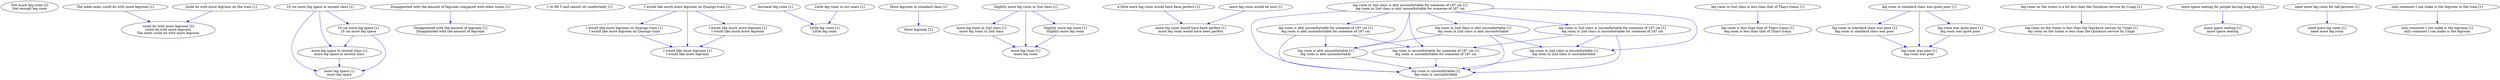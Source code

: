 digraph collapsedGraph {
"Not much leg room [2]\nNot enough leg room""could do with more legroom [2]\ncould do with more legroom\nThe seats could do with more legroom""10 cm more leg space in second class [1]""more leg space in second class [1]\nmore leg space in second class""more leg space [1]\nmore leg space""10 cm more leg space [1]\n10 cm more leg space""Disappointed with the amount of legroom compared with other trains [1]""Disappointed with the amount of legroom [1]\nDisappointed with the amount of legroom""I 'm 6ft 5 and cannot sit comfortably [1]""I would like much more legroom on Quasigo train [1]""I would like more legroom on Quasigo train [1]\nI would like more legroom on Quasigo train""I would like more legroom [1]\nI would like more legroom""I would like much more legroom [1]\nI would like much more legroom""Increase leg room [1]""Little leg room in our seats [1]""Little leg room [1]\nLittle leg room""More legroom [1]""More legroom in standard class [1]""Slightly more leg room in 2nd class [1]""more leg room in 2nd class [1]\nmore leg room in 2nd class""more leg room [1]\nmore leg room""Slightly more leg room [1]\nSlightly more leg room""The table seats could do with more legroom [1]""a little more leg room would have been perfect [1]""more leg room would have been perfect [1]\nmore leg room would have been perfect""could do with more legroom on the train [1]""leg room in 2nd class is abit uncomfortable for someone of 187 cm [1]\nleg room in 2nd class is abit uncomfortable for someone of 187 cm""leg room is abit uncomfortable for someone of 187 cm [1]\nleg room is abit uncomfortable for someone of 187 cm""leg room is abit uncomfortable [1]\nleg room is abit uncomfortable""leg room is uncomfortable [1]\nleg room is uncomfortable""leg room is uncomfortable for someone of 187 cm [1]\nleg room is uncomfortable for someone of 187 cm""leg room in 2nd class is abit uncomfortable [1]\nleg room in 2nd class is abit uncomfortable""leg room in 2nd class is uncomfortable [1]\nleg room in 2nd class is uncomfortable""leg room in 2nd class is uncomfortable for someone of 187 cm [1]\nleg room in 2nd class is uncomfortable for someone of 187 cm""leg room in 2nd class is less than that of Thays trains [1]""leg room is less than that of Thays trains [1]\nleg room is less than that of Thays trains""leg room in standard class was quite poor [1]""leg room in standard class was poor [1]\nleg room in standard class was poor""leg room was poor [1]\nleg room was poor""leg room was quite poor [1]\nleg room was quite poor""leg room on the trains is a lot less than the Quicksun service by Unigo [1]""leg room on the trains is less than the Quicksun service by Unigo [1]\nleg room on the trains is less than the Quicksun service by Unigo""more leg room would be nice [1]""more space seating for people having long legs [1]""more space seating [1]\nmore space seating""need more leg room for tall persons [1]""need more leg room [1]\nneed more leg room""only comment I can make is the legroom in the train [1]""only comment I can make is the legroom [1]\nonly comment I can make is the legroom""10 cm more leg space [1]\n10 cm more leg space" -> "more leg space in second class [1]\nmore leg space in second class" [color=blue]
"could do with more legroom on the train [1]" -> "could do with more legroom [2]\ncould do with more legroom\nThe seats could do with more legroom" [color=blue]
"The table seats could do with more legroom [1]" -> "could do with more legroom [2]\ncould do with more legroom\nThe seats could do with more legroom" [color=blue]
"Increase leg room [1]" -> "Little leg room [1]\nLittle leg room" [color=blue]
"more leg room would be nice [1]" -> "more leg room would have been perfect [1]\nmore leg room would have been perfect" [color=blue]
"10 cm more leg space in second class [1]" -> "more leg space in second class [1]\nmore leg space in second class" [color=blue]
"more leg space in second class [1]\nmore leg space in second class" -> "more leg space [1]\nmore leg space" [color=blue]
"10 cm more leg space in second class [1]" -> "10 cm more leg space [1]\n10 cm more leg space" [color=blue]
"10 cm more leg space [1]\n10 cm more leg space" -> "more leg space [1]\nmore leg space" [color=blue]
"10 cm more leg space in second class [1]" -> "more leg space [1]\nmore leg space" [color=blue]
"Disappointed with the amount of legroom compared with other trains [1]" -> "Disappointed with the amount of legroom [1]\nDisappointed with the amount of legroom" [color=blue]
"I would like much more legroom on Quasigo train [1]" -> "I would like more legroom on Quasigo train [1]\nI would like more legroom on Quasigo train" [color=blue]
"I would like more legroom on Quasigo train [1]\nI would like more legroom on Quasigo train" -> "I would like more legroom [1]\nI would like more legroom" [color=blue]
"I would like much more legroom on Quasigo train [1]" -> "I would like much more legroom [1]\nI would like much more legroom" [color=blue]
"I would like much more legroom [1]\nI would like much more legroom" -> "I would like more legroom [1]\nI would like more legroom" [color=blue]
"I would like much more legroom on Quasigo train [1]" -> "I would like more legroom [1]\nI would like more legroom" [color=blue]
"Little leg room in our seats [1]" -> "Little leg room [1]\nLittle leg room" [color=blue]
"More legroom in standard class [1]" -> "More legroom [1]" [color=blue]
"Slightly more leg room in 2nd class [1]" -> "more leg room in 2nd class [1]\nmore leg room in 2nd class" [color=blue]
"more leg room in 2nd class [1]\nmore leg room in 2nd class" -> "more leg room [1]\nmore leg room" [color=blue]
"Slightly more leg room in 2nd class [1]" -> "Slightly more leg room [1]\nSlightly more leg room" [color=blue]
"Slightly more leg room [1]\nSlightly more leg room" -> "more leg room [1]\nmore leg room" [color=blue]
"Slightly more leg room in 2nd class [1]" -> "more leg room [1]\nmore leg room" [color=blue]
"a little more leg room would have been perfect [1]" -> "more leg room would have been perfect [1]\nmore leg room would have been perfect" [color=blue]
"leg room in 2nd class is abit uncomfortable for someone of 187 cm [1]\nleg room in 2nd class is abit uncomfortable for someone of 187 cm" -> "leg room is abit uncomfortable for someone of 187 cm [1]\nleg room is abit uncomfortable for someone of 187 cm" [color=blue]
"leg room is abit uncomfortable for someone of 187 cm [1]\nleg room is abit uncomfortable for someone of 187 cm" -> "leg room is abit uncomfortable [1]\nleg room is abit uncomfortable" [color=blue]
"leg room is abit uncomfortable [1]\nleg room is abit uncomfortable" -> "leg room is uncomfortable [1]\nleg room is uncomfortable" [color=blue]
"leg room is abit uncomfortable for someone of 187 cm [1]\nleg room is abit uncomfortable for someone of 187 cm" -> "leg room is uncomfortable for someone of 187 cm [1]\nleg room is uncomfortable for someone of 187 cm" [color=blue]
"leg room is uncomfortable for someone of 187 cm [1]\nleg room is uncomfortable for someone of 187 cm" -> "leg room is uncomfortable [1]\nleg room is uncomfortable" [color=blue]
"leg room in 2nd class is abit uncomfortable for someone of 187 cm [1]\nleg room in 2nd class is abit uncomfortable for someone of 187 cm" -> "leg room in 2nd class is abit uncomfortable [1]\nleg room in 2nd class is abit uncomfortable" [color=blue]
"leg room in 2nd class is abit uncomfortable [1]\nleg room in 2nd class is abit uncomfortable" -> "leg room is abit uncomfortable [1]\nleg room is abit uncomfortable" [color=blue]
"leg room in 2nd class is abit uncomfortable [1]\nleg room in 2nd class is abit uncomfortable" -> "leg room in 2nd class is uncomfortable [1]\nleg room in 2nd class is uncomfortable" [color=blue]
"leg room in 2nd class is uncomfortable [1]\nleg room in 2nd class is uncomfortable" -> "leg room is uncomfortable [1]\nleg room is uncomfortable" [color=blue]
"leg room in 2nd class is abit uncomfortable for someone of 187 cm [1]\nleg room in 2nd class is abit uncomfortable for someone of 187 cm" -> "leg room in 2nd class is uncomfortable for someone of 187 cm [1]\nleg room in 2nd class is uncomfortable for someone of 187 cm" [color=blue]
"leg room in 2nd class is uncomfortable for someone of 187 cm [1]\nleg room in 2nd class is uncomfortable for someone of 187 cm" -> "leg room is uncomfortable for someone of 187 cm [1]\nleg room is uncomfortable for someone of 187 cm" [color=blue]
"leg room in 2nd class is uncomfortable for someone of 187 cm [1]\nleg room in 2nd class is uncomfortable for someone of 187 cm" -> "leg room in 2nd class is uncomfortable [1]\nleg room in 2nd class is uncomfortable" [color=blue]
"leg room in 2nd class is abit uncomfortable for someone of 187 cm [1]\nleg room in 2nd class is abit uncomfortable for someone of 187 cm" -> "leg room is abit uncomfortable [1]\nleg room is abit uncomfortable" [color=blue]
"leg room in 2nd class is abit uncomfortable for someone of 187 cm [1]\nleg room in 2nd class is abit uncomfortable for someone of 187 cm" -> "leg room is uncomfortable for someone of 187 cm [1]\nleg room is uncomfortable for someone of 187 cm" [color=blue]
"leg room in 2nd class is abit uncomfortable for someone of 187 cm [1]\nleg room in 2nd class is abit uncomfortable for someone of 187 cm" -> "leg room in 2nd class is uncomfortable [1]\nleg room in 2nd class is uncomfortable" [color=blue]
"leg room is abit uncomfortable for someone of 187 cm [1]\nleg room is abit uncomfortable for someone of 187 cm" -> "leg room is uncomfortable [1]\nleg room is uncomfortable" [color=blue]
"leg room in 2nd class is abit uncomfortable [1]\nleg room in 2nd class is abit uncomfortable" -> "leg room is uncomfortable [1]\nleg room is uncomfortable" [color=blue]
"leg room in 2nd class is uncomfortable for someone of 187 cm [1]\nleg room in 2nd class is uncomfortable for someone of 187 cm" -> "leg room is uncomfortable [1]\nleg room is uncomfortable" [color=blue]
"leg room in 2nd class is abit uncomfortable for someone of 187 cm [1]\nleg room in 2nd class is abit uncomfortable for someone of 187 cm" -> "leg room is uncomfortable [1]\nleg room is uncomfortable" [color=blue]
"leg room in 2nd class is less than that of Thays trains [1]" -> "leg room is less than that of Thays trains [1]\nleg room is less than that of Thays trains" [color=blue]
"leg room in standard class was quite poor [1]" -> "leg room in standard class was poor [1]\nleg room in standard class was poor" [color=blue]
"leg room in standard class was poor [1]\nleg room in standard class was poor" -> "leg room was poor [1]\nleg room was poor" [color=blue]
"leg room in standard class was quite poor [1]" -> "leg room was quite poor [1]\nleg room was quite poor" [color=blue]
"leg room was quite poor [1]\nleg room was quite poor" -> "leg room was poor [1]\nleg room was poor" [color=blue]
"leg room in standard class was quite poor [1]" -> "leg room was poor [1]\nleg room was poor" [color=blue]
"leg room on the trains is a lot less than the Quicksun service by Unigo [1]" -> "leg room on the trains is less than the Quicksun service by Unigo [1]\nleg room on the trains is less than the Quicksun service by Unigo" [color=blue]
"more space seating for people having long legs [1]" -> "more space seating [1]\nmore space seating" [color=blue]
"need more leg room for tall persons [1]" -> "need more leg room [1]\nneed more leg room" [color=blue]
"only comment I can make is the legroom in the train [1]" -> "only comment I can make is the legroom [1]\nonly comment I can make is the legroom" [color=blue]
}